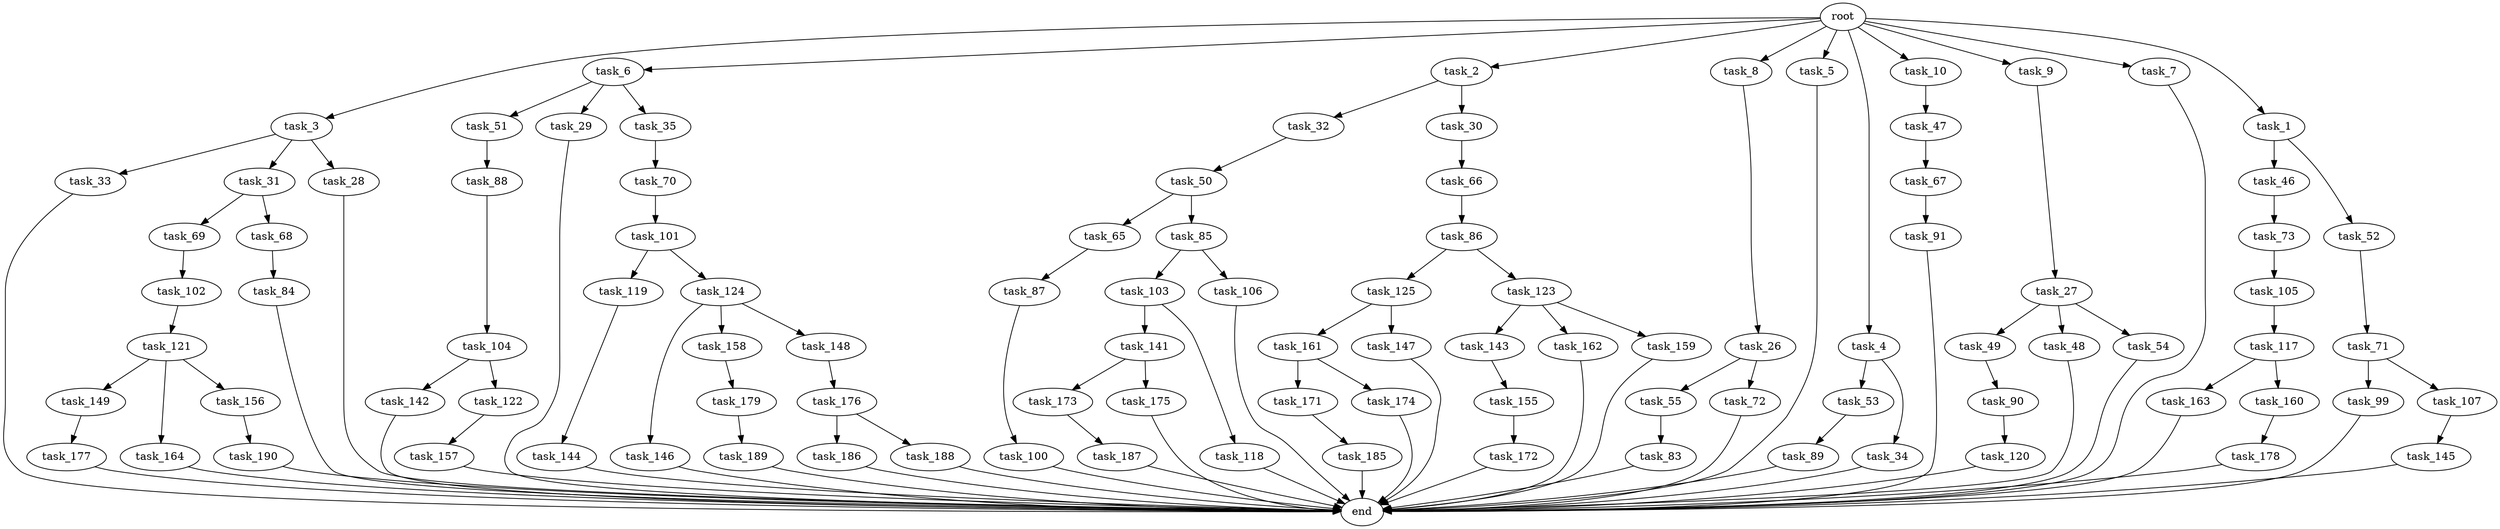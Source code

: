 digraph G {
  task_173 [size="7730941132.800000"];
  task_73 [size="54975581388.800003"];
  task_65 [size="13743895347.200001"];
  task_55 [size="54975581388.800003"];
  task_89 [size="69578470195.199997"];
  task_100 [size="21474836480.000000"];
  task_47 [size="21474836480.000000"];
  task_3 [size="102.400000"];
  task_6 [size="102.400000"];
  task_171 [size="85899345920.000000"];
  task_141 [size="30923764531.200001"];
  task_2 [size="102.400000"];
  task_8 [size="102.400000"];
  task_125 [size="3435973836.800000"];
  task_163 [size="42090679500.800003"];
  task_69 [size="7730941132.800000"];
  task_53 [size="7730941132.800000"];
  task_84 [size="30923764531.200001"];
  task_49 [size="7730941132.800000"];
  task_187 [size="21474836480.000000"];
  task_86 [size="13743895347.200001"];
  task_117 [size="69578470195.199997"];
  task_177 [size="13743895347.200001"];
  task_144 [size="7730941132.800000"];
  task_33 [size="3435973836.800000"];
  task_118 [size="30923764531.200001"];
  task_189 [size="21474836480.000000"];
  task_71 [size="7730941132.800000"];
  task_160 [size="42090679500.800003"];
  task_105 [size="54975581388.800003"];
  task_5 [size="102.400000"];
  task_48 [size="7730941132.800000"];
  task_4 [size="102.400000"];
  task_104 [size="7730941132.800000"];
  task_185 [size="30923764531.200001"];
  task_99 [size="3435973836.800000"];
  task_120 [size="54975581388.800003"];
  task_149 [size="3435973836.800000"];
  task_50 [size="21474836480.000000"];
  task_34 [size="7730941132.800000"];
  task_10 [size="102.400000"];
  task_161 [size="54975581388.800003"];
  task_83 [size="7730941132.800000"];
  task_147 [size="54975581388.800003"];
  task_103 [size="21474836480.000000"];
  task_9 [size="102.400000"];
  task_46 [size="42090679500.800003"];
  task_175 [size="7730941132.800000"];
  task_121 [size="54975581388.800003"];
  task_186 [size="3435973836.800000"];
  task_107 [size="3435973836.800000"];
  task_27 [size="54975581388.800003"];
  task_179 [size="54975581388.800003"];
  end [size="0.000000"];
  task_143 [size="13743895347.200001"];
  task_51 [size="42090679500.800003"];
  task_66 [size="54975581388.800003"];
  task_142 [size="21474836480.000000"];
  root [size="0.000000"];
  task_106 [size="21474836480.000000"];
  task_146 [size="7730941132.800000"];
  task_32 [size="3435973836.800000"];
  task_30 [size="3435973836.800000"];
  task_188 [size="3435973836.800000"];
  task_72 [size="54975581388.800003"];
  task_88 [size="42090679500.800003"];
  task_26 [size="85899345920.000000"];
  task_190 [size="85899345920.000000"];
  task_54 [size="7730941132.800000"];
  task_91 [size="69578470195.199997"];
  task_87 [size="30923764531.200001"];
  task_70 [size="42090679500.800003"];
  task_29 [size="42090679500.800003"];
  task_31 [size="3435973836.800000"];
  task_122 [size="21474836480.000000"];
  task_119 [size="85899345920.000000"];
  task_85 [size="13743895347.200001"];
  task_52 [size="42090679500.800003"];
  task_162 [size="13743895347.200001"];
  task_101 [size="21474836480.000000"];
  task_35 [size="42090679500.800003"];
  task_28 [size="3435973836.800000"];
  task_67 [size="54975581388.800003"];
  task_178 [size="54975581388.800003"];
  task_159 [size="13743895347.200001"];
  task_102 [size="30923764531.200001"];
  task_155 [size="54975581388.800003"];
  task_158 [size="7730941132.800000"];
  task_172 [size="85899345920.000000"];
  task_7 [size="102.400000"];
  task_157 [size="21474836480.000000"];
  task_164 [size="3435973836.800000"];
  task_90 [size="30923764531.200001"];
  task_156 [size="3435973836.800000"];
  task_148 [size="7730941132.800000"];
  task_1 [size="102.400000"];
  task_68 [size="7730941132.800000"];
  task_176 [size="7730941132.800000"];
  task_174 [size="85899345920.000000"];
  task_145 [size="7730941132.800000"];
  task_124 [size="85899345920.000000"];
  task_123 [size="3435973836.800000"];

  task_173 -> task_187 [size="209715200.000000"];
  task_73 -> task_105 [size="536870912.000000"];
  task_65 -> task_87 [size="301989888.000000"];
  task_55 -> task_83 [size="75497472.000000"];
  task_89 -> end [size="1.000000"];
  task_100 -> end [size="1.000000"];
  task_47 -> task_67 [size="536870912.000000"];
  task_3 -> task_28 [size="33554432.000000"];
  task_3 -> task_33 [size="33554432.000000"];
  task_3 -> task_31 [size="33554432.000000"];
  task_6 -> task_29 [size="411041792.000000"];
  task_6 -> task_51 [size="411041792.000000"];
  task_6 -> task_35 [size="411041792.000000"];
  task_171 -> task_185 [size="301989888.000000"];
  task_141 -> task_173 [size="75497472.000000"];
  task_141 -> task_175 [size="75497472.000000"];
  task_2 -> task_30 [size="33554432.000000"];
  task_2 -> task_32 [size="33554432.000000"];
  task_8 -> task_26 [size="838860800.000000"];
  task_125 -> task_161 [size="536870912.000000"];
  task_125 -> task_147 [size="536870912.000000"];
  task_163 -> end [size="1.000000"];
  task_69 -> task_102 [size="301989888.000000"];
  task_53 -> task_89 [size="679477248.000000"];
  task_84 -> end [size="1.000000"];
  task_49 -> task_90 [size="301989888.000000"];
  task_187 -> end [size="1.000000"];
  task_86 -> task_125 [size="33554432.000000"];
  task_86 -> task_123 [size="33554432.000000"];
  task_117 -> task_160 [size="411041792.000000"];
  task_117 -> task_163 [size="411041792.000000"];
  task_177 -> end [size="1.000000"];
  task_144 -> end [size="1.000000"];
  task_33 -> end [size="1.000000"];
  task_118 -> end [size="1.000000"];
  task_189 -> end [size="1.000000"];
  task_71 -> task_99 [size="33554432.000000"];
  task_71 -> task_107 [size="33554432.000000"];
  task_160 -> task_178 [size="536870912.000000"];
  task_105 -> task_117 [size="679477248.000000"];
  task_5 -> end [size="1.000000"];
  task_48 -> end [size="1.000000"];
  task_4 -> task_53 [size="75497472.000000"];
  task_4 -> task_34 [size="75497472.000000"];
  task_104 -> task_122 [size="209715200.000000"];
  task_104 -> task_142 [size="209715200.000000"];
  task_185 -> end [size="1.000000"];
  task_99 -> end [size="1.000000"];
  task_120 -> end [size="1.000000"];
  task_149 -> task_177 [size="134217728.000000"];
  task_50 -> task_65 [size="134217728.000000"];
  task_50 -> task_85 [size="134217728.000000"];
  task_34 -> end [size="1.000000"];
  task_10 -> task_47 [size="209715200.000000"];
  task_161 -> task_174 [size="838860800.000000"];
  task_161 -> task_171 [size="838860800.000000"];
  task_83 -> end [size="1.000000"];
  task_147 -> end [size="1.000000"];
  task_103 -> task_141 [size="301989888.000000"];
  task_103 -> task_118 [size="301989888.000000"];
  task_9 -> task_27 [size="536870912.000000"];
  task_46 -> task_73 [size="536870912.000000"];
  task_175 -> end [size="1.000000"];
  task_121 -> task_164 [size="33554432.000000"];
  task_121 -> task_156 [size="33554432.000000"];
  task_121 -> task_149 [size="33554432.000000"];
  task_186 -> end [size="1.000000"];
  task_107 -> task_145 [size="75497472.000000"];
  task_27 -> task_49 [size="75497472.000000"];
  task_27 -> task_48 [size="75497472.000000"];
  task_27 -> task_54 [size="75497472.000000"];
  task_179 -> task_189 [size="209715200.000000"];
  task_143 -> task_155 [size="536870912.000000"];
  task_51 -> task_88 [size="411041792.000000"];
  task_66 -> task_86 [size="134217728.000000"];
  task_142 -> end [size="1.000000"];
  root -> task_8 [size="1.000000"];
  root -> task_9 [size="1.000000"];
  root -> task_3 [size="1.000000"];
  root -> task_7 [size="1.000000"];
  root -> task_6 [size="1.000000"];
  root -> task_1 [size="1.000000"];
  root -> task_10 [size="1.000000"];
  root -> task_5 [size="1.000000"];
  root -> task_2 [size="1.000000"];
  root -> task_4 [size="1.000000"];
  task_106 -> end [size="1.000000"];
  task_146 -> end [size="1.000000"];
  task_32 -> task_50 [size="209715200.000000"];
  task_30 -> task_66 [size="536870912.000000"];
  task_188 -> end [size="1.000000"];
  task_72 -> end [size="1.000000"];
  task_88 -> task_104 [size="75497472.000000"];
  task_26 -> task_72 [size="536870912.000000"];
  task_26 -> task_55 [size="536870912.000000"];
  task_190 -> end [size="1.000000"];
  task_54 -> end [size="1.000000"];
  task_91 -> end [size="1.000000"];
  task_87 -> task_100 [size="209715200.000000"];
  task_70 -> task_101 [size="209715200.000000"];
  task_29 -> end [size="1.000000"];
  task_31 -> task_68 [size="75497472.000000"];
  task_31 -> task_69 [size="75497472.000000"];
  task_122 -> task_157 [size="209715200.000000"];
  task_119 -> task_144 [size="75497472.000000"];
  task_85 -> task_106 [size="209715200.000000"];
  task_85 -> task_103 [size="209715200.000000"];
  task_52 -> task_71 [size="75497472.000000"];
  task_162 -> end [size="1.000000"];
  task_101 -> task_119 [size="838860800.000000"];
  task_101 -> task_124 [size="838860800.000000"];
  task_35 -> task_70 [size="411041792.000000"];
  task_28 -> end [size="1.000000"];
  task_67 -> task_91 [size="679477248.000000"];
  task_178 -> end [size="1.000000"];
  task_159 -> end [size="1.000000"];
  task_102 -> task_121 [size="536870912.000000"];
  task_155 -> task_172 [size="838860800.000000"];
  task_158 -> task_179 [size="536870912.000000"];
  task_172 -> end [size="1.000000"];
  task_7 -> end [size="1.000000"];
  task_157 -> end [size="1.000000"];
  task_164 -> end [size="1.000000"];
  task_90 -> task_120 [size="536870912.000000"];
  task_156 -> task_190 [size="838860800.000000"];
  task_148 -> task_176 [size="75497472.000000"];
  task_1 -> task_46 [size="411041792.000000"];
  task_1 -> task_52 [size="411041792.000000"];
  task_68 -> task_84 [size="301989888.000000"];
  task_176 -> task_188 [size="33554432.000000"];
  task_176 -> task_186 [size="33554432.000000"];
  task_174 -> end [size="1.000000"];
  task_145 -> end [size="1.000000"];
  task_124 -> task_148 [size="75497472.000000"];
  task_124 -> task_146 [size="75497472.000000"];
  task_124 -> task_158 [size="75497472.000000"];
  task_123 -> task_159 [size="134217728.000000"];
  task_123 -> task_162 [size="134217728.000000"];
  task_123 -> task_143 [size="134217728.000000"];
}
